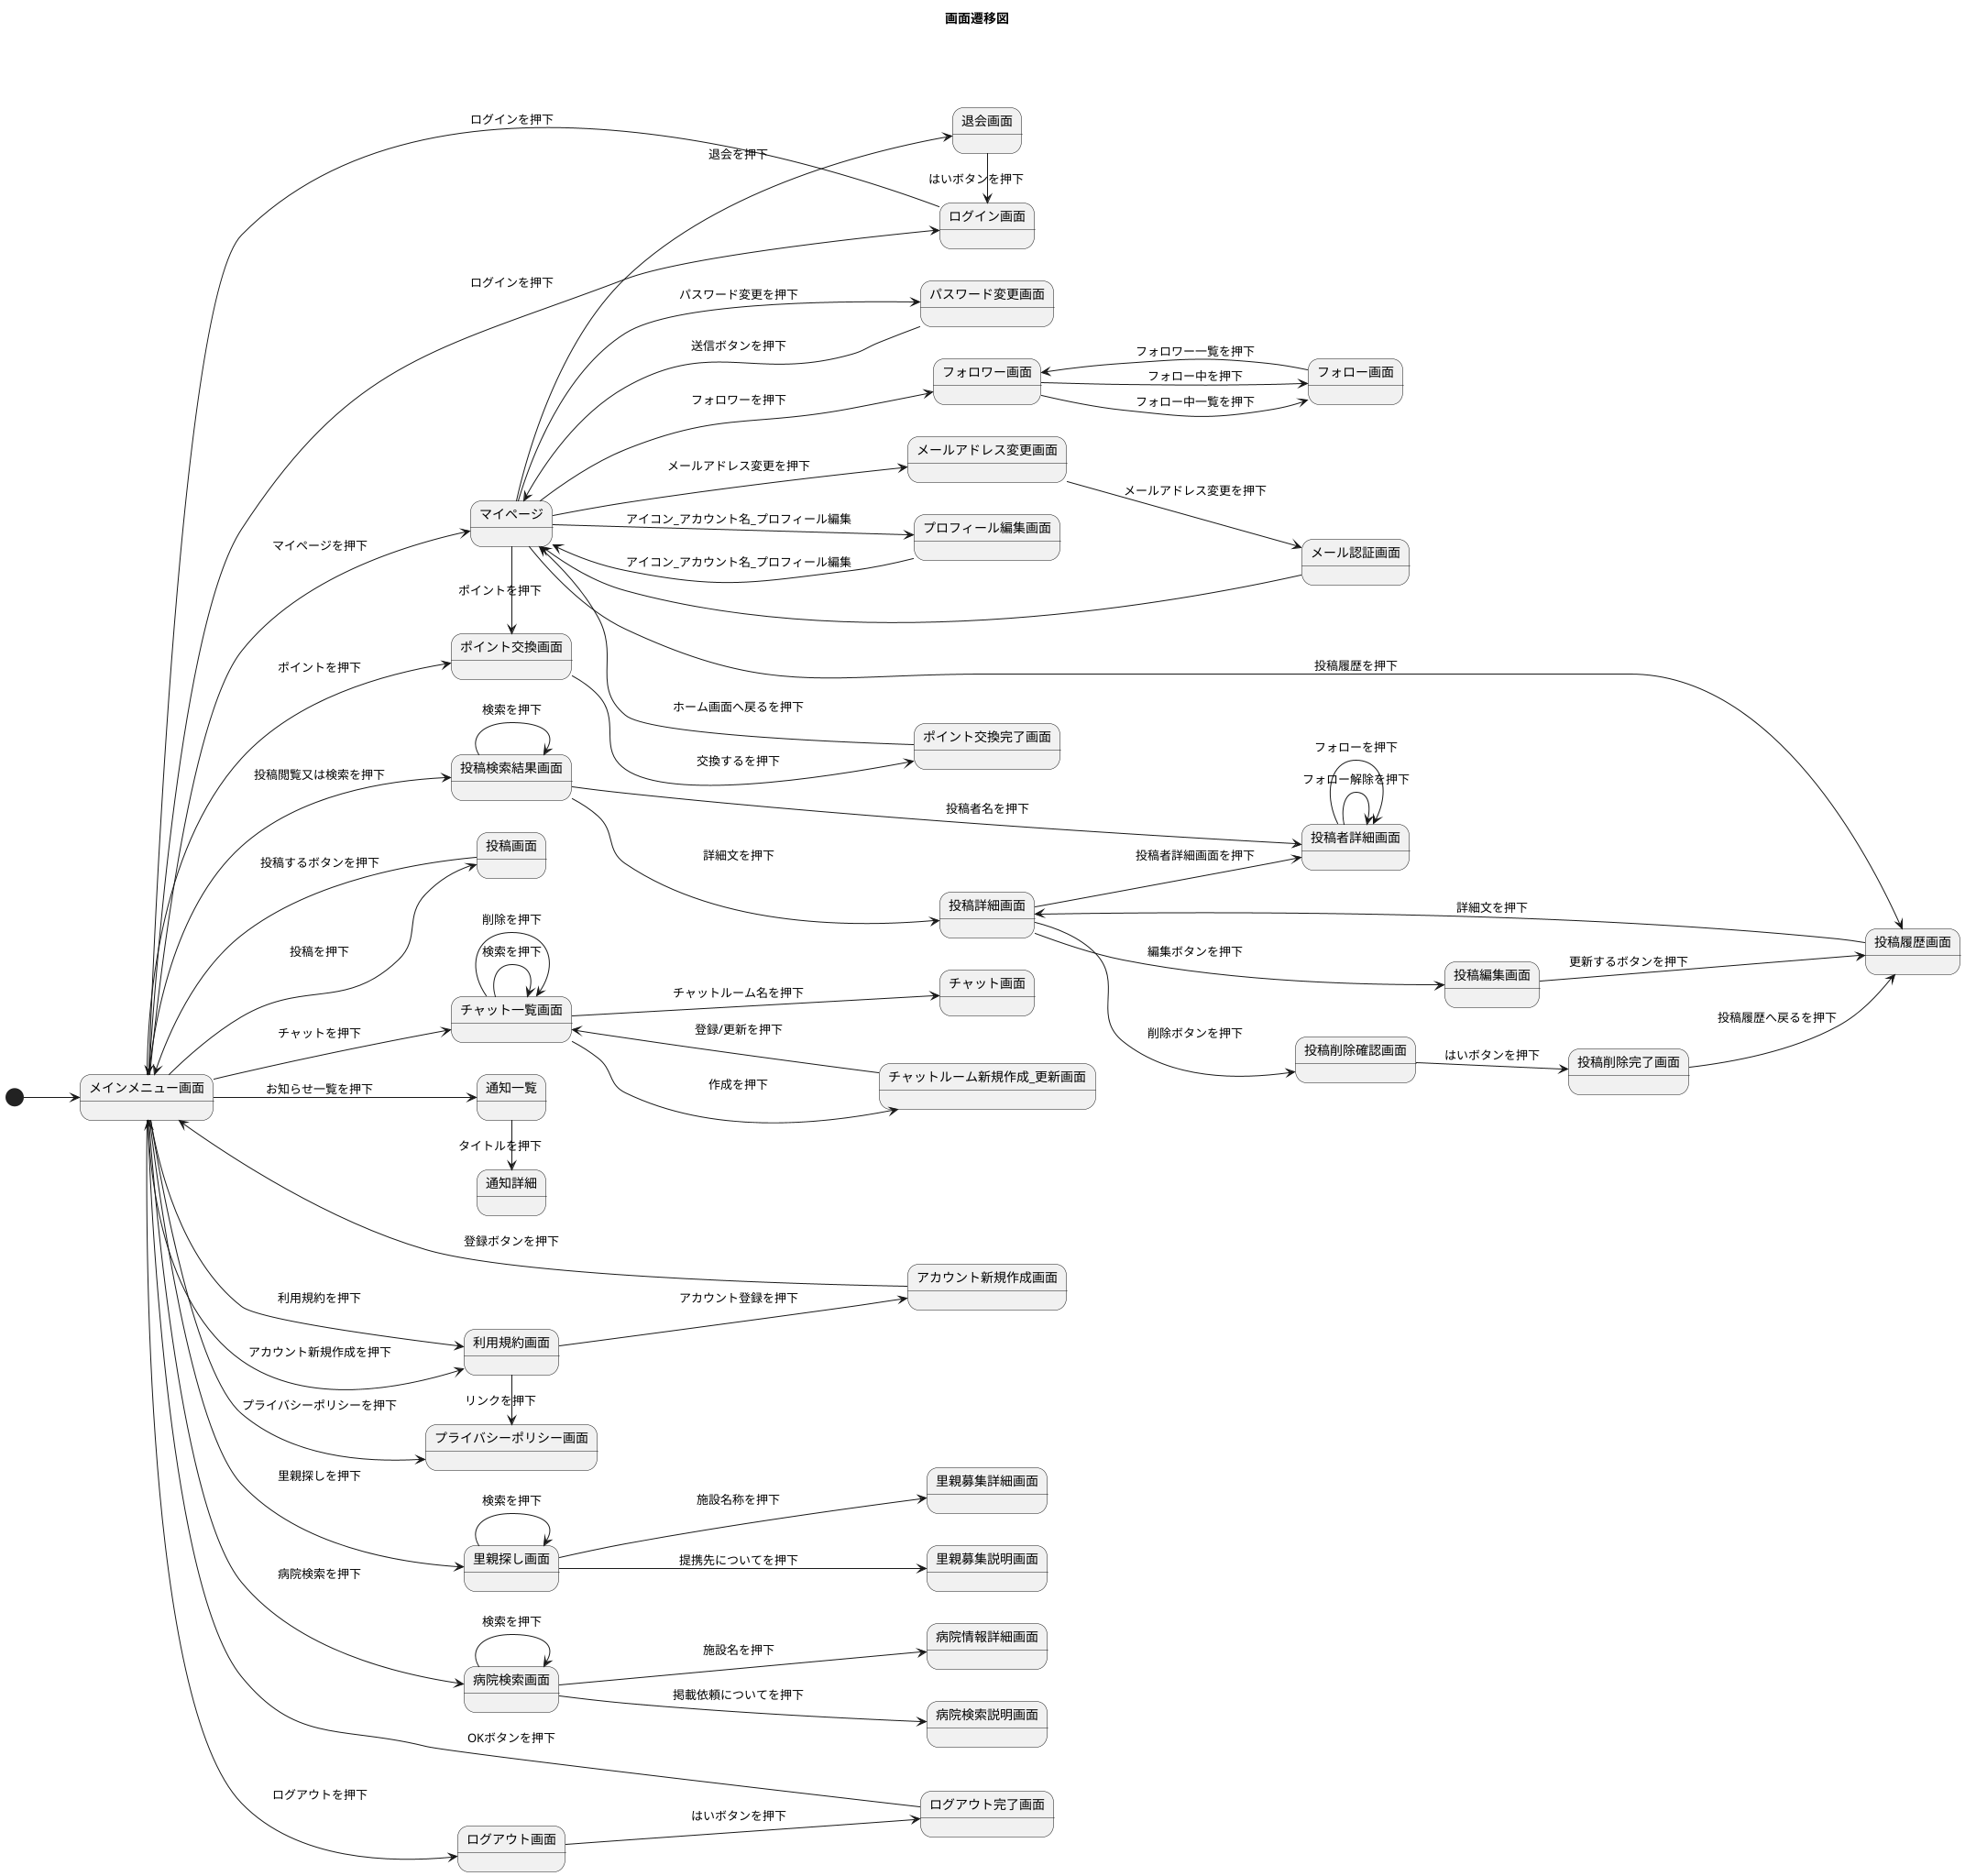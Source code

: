 @startuml
left to right direction
title 画面遷移図


[*] -down-> メインメニュー画面
メインメニュー画面 -down-> ログイン画面 :ログインを押下
ログイン画面 -> メインメニュー画面 :ログインを押下

メインメニュー画面 -down-> 利用規約画面 :アカウント新規作成を押下
利用規約画面 -down-> アカウント新規作成画面 :アカウント登録を押下
アカウント新規作成画面 -up-> メインメニュー画面 :登録ボタンを押下

メインメニュー画面 -down-> 投稿画面 :投稿を押下
投稿画面 -> メインメニュー画面 :投稿するボタンを押下

メインメニュー画面 -down-> 投稿検索結果画面 :投稿閲覧又は検索を押下
投稿検索結果画面 -down-> 投稿詳細画面 :詳細文を押下
投稿検索結果画面 -down-> 投稿者詳細画面 :投稿者名を押下
投稿詳細画面 --> 投稿者詳細画面 :投稿者詳細画面を押下
投稿者詳細画面 --> 投稿者詳細画面 :フォローを押下
投稿者詳細画面 -> 投稿者詳細画面 :フォロー解除を押下
投稿検索結果画面 -> 投稿検索結果画面 :検索を押下

メインメニュー画面 -down-> チャット一覧画面 :チャットを押下
チャット一覧画面 -> チャット一覧画面 :検索を押下
チャット一覧画面 -down-> チャット画面 :チャットルーム名を押下
チャット一覧画面 -down-> チャットルーム新規作成_更新画面 :作成を押下
チャットルーム新規作成_更新画面 -> チャット一覧画面 :登録/更新を押下
チャット一覧画面 -> チャット一覧画面 :削除を押下

メインメニュー画面 -down-> 里親探し画面 :里親探しを押下
里親探し画面 -down-> 里親探し画面 :検索を押下
里親探し画面 -down-> 里親募集詳細画面 :施設名称を押下
里親探し画面 -down-> 里親募集説明画面 :提携先についてを押下

メインメニュー画面 -down-> 病院検索画面 :病院検索を押下
病院検索画面 -down-> 病院検索画面 :検索を押下
病院検索画面 -down-> 病院情報詳細画面 :施設名を押下
病院検索画面 -down-> 病院検索説明画面 :掲載依頼についてを押下

メインメニュー画面 -down-> ポイント交換画面 :ポイントを押下
ポイント交換画面 -down-> ポイント交換完了画面 :交換するを押下
ポイント交換完了画面 -> マイページ :ホーム画面へ戻るを押下


メインメニュー画面 -down-> マイページ :マイページを押下
マイページ -down-> フォロワー画面 :フォロワーを押下
フォロワー画面 -down-> フォロー画面 :フォロー中を押下
フォロー画面 -down-> フォロワー画面 :フォロワー一覧を押下
フォロワー画面 -down-> フォロー画面 :フォロー中一覧を押下
マイページ -> ポイント交換画面 :ポイントを押下
マイページ -down-> 投稿履歴画面 :投稿履歴を押下
投稿履歴画面 -> 投稿詳細画面 :詳細文を押下
投稿詳細画面 -down-> 投稿編集画面 :編集ボタンを押下
投稿詳細画面 -down-> 投稿削除確認画面 :削除ボタンを押下
投稿削除確認画面 --> 投稿削除完了画面 :はいボタンを押下
投稿削除完了画面 --> 投稿履歴画面 :投稿履歴へ戻るを押下
投稿編集画面 -> 投稿履歴画面 :更新するボタンを押下
マイページ -down-> プロフィール編集画面 :アイコン_アカウント名_プロフィール編集
プロフィール編集画面 -> マイページ :アイコン_アカウント名_プロフィール編集
マイページ -down-> パスワード変更画面 :パスワード変更を押下
パスワード変更画面 -> マイページ :送信ボタンを押下
マイページ -down-> メールアドレス変更画面 :メールアドレス変更を押下
メールアドレス変更画面 -down-> メール認証画面 :メールアドレス変更を押下
メール認証画面 -> マイページ 
' ↑
マイページ -down-> 退会画面 :退会を押下
退会画面 -> ログイン画面 :はいボタンを押下


メインメニュー画面 -down-> 通知一覧 :お知らせ一覧を押下
通知一覧 -> 通知詳細 :タイトルを押下

メインメニュー画面 -down-> ログアウト画面 :ログアウトを押下
ログアウト画面 -down-> ログアウト完了画面 :はいボタンを押下
ログアウト完了画面 -> メインメニュー画面 :OKボタンを押下

メインメニュー画面 -down-> プライバシーポリシー画面 :プライバシーポリシーを押下
メインメニュー画面 -down-> 利用規約画面 :利用規約を押下
利用規約画面 -> プライバシーポリシー画面 :リンクを押下


















' [*] -down-> メニュー1
' メニュー1 -down-> メニュー2

' state メニュー2 {
' 	state "概要" as メニュー2概要
'     state "詳細" as メニュー2詳細
' 	[*] -down-> メニュー2概要
'     メニュー2概要 -down-> メニュー2詳細 : 詳細
'     メニュー2詳細 -down-> メニュー2概要 : 概要
' }

' [*] -down-> メニュー3
' メニュー3 -down-> メニュー4

' state メニュー4 {
' 	state "概要" as メニュー4概要
'     state "詳細" as メニュー4詳細
' 	[*] -down-> メニュー4概要
'     メニュー4概要 -down-> メニュー4詳細 : 詳細
'     メニュー4詳細 -down-> メニュー4概要 : 概要
' }
' @enduml
